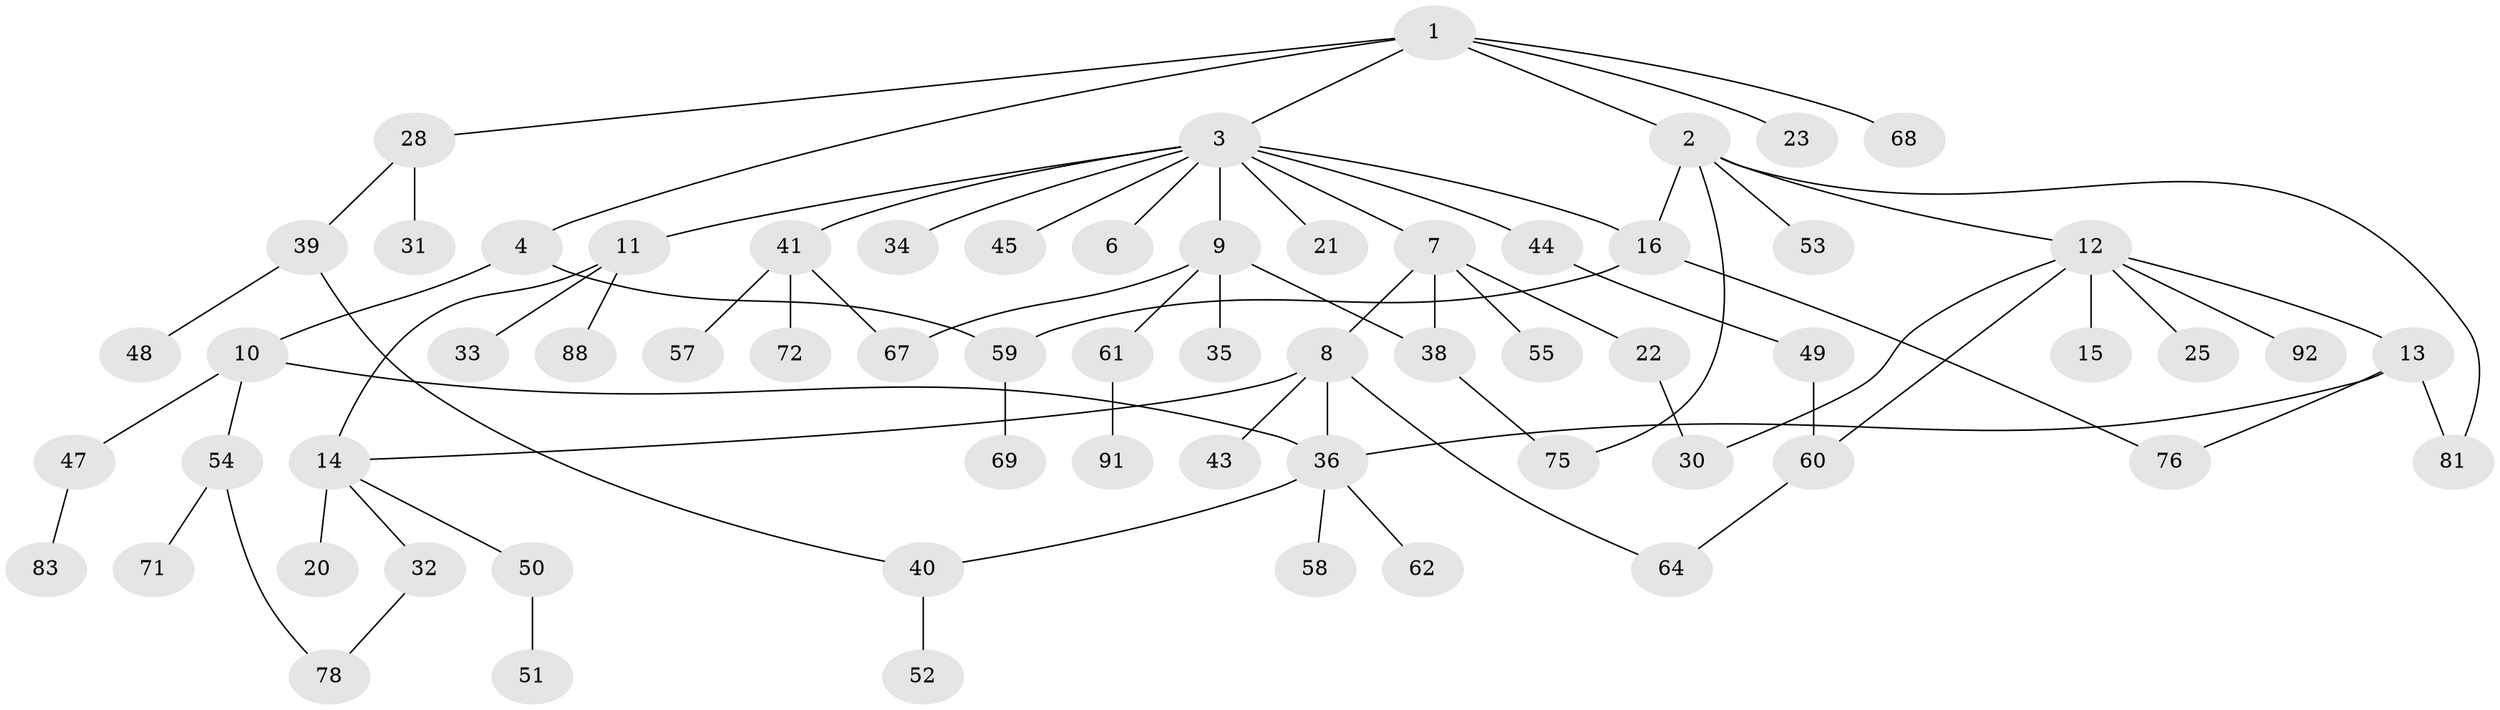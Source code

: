 // Generated by graph-tools (version 1.1) at 2025/23/03/03/25 07:23:32]
// undirected, 64 vertices, 78 edges
graph export_dot {
graph [start="1"]
  node [color=gray90,style=filled];
  1 [super="+63"];
  2 [super="+17"];
  3 [super="+5"];
  4 [super="+42"];
  6;
  7 [super="+87"];
  8 [super="+24"];
  9 [super="+73"];
  10 [super="+46"];
  11 [super="+26"];
  12 [super="+18"];
  13 [super="+90"];
  14 [super="+27"];
  15;
  16 [super="+19"];
  20;
  21;
  22;
  23;
  25;
  28 [super="+29"];
  30;
  31;
  32 [super="+37"];
  33;
  34;
  35 [super="+56"];
  36 [super="+65"];
  38 [super="+79"];
  39 [super="+74"];
  40 [super="+84"];
  41 [super="+82"];
  43;
  44;
  45;
  47 [super="+77"];
  48;
  49 [super="+85"];
  50;
  51 [super="+70"];
  52;
  53;
  54 [super="+66"];
  55;
  57;
  58 [super="+80"];
  59;
  60;
  61;
  62;
  64 [super="+86"];
  67;
  68;
  69;
  71;
  72;
  75 [super="+89"];
  76;
  78;
  81;
  83;
  88;
  91;
  92;
  1 -- 2;
  1 -- 3;
  1 -- 4;
  1 -- 23;
  1 -- 28;
  1 -- 68;
  2 -- 12;
  2 -- 16;
  2 -- 53;
  2 -- 81;
  2 -- 75;
  3 -- 7;
  3 -- 21;
  3 -- 34;
  3 -- 44;
  3 -- 6;
  3 -- 9;
  3 -- 11;
  3 -- 45;
  3 -- 41;
  3 -- 16;
  4 -- 10;
  4 -- 59;
  7 -- 8;
  7 -- 22;
  7 -- 38;
  7 -- 55;
  8 -- 14;
  8 -- 43;
  8 -- 36;
  8 -- 64;
  9 -- 35;
  9 -- 61;
  9 -- 67;
  9 -- 38;
  10 -- 36;
  10 -- 54;
  10 -- 47;
  11 -- 14;
  11 -- 88;
  11 -- 33;
  12 -- 13;
  12 -- 15;
  12 -- 25;
  12 -- 92;
  12 -- 60;
  12 -- 30;
  13 -- 76;
  13 -- 36;
  13 -- 81;
  14 -- 20;
  14 -- 32;
  14 -- 50;
  16 -- 76;
  16 -- 59;
  22 -- 30;
  28 -- 39;
  28 -- 31;
  32 -- 78;
  36 -- 40;
  36 -- 58;
  36 -- 62;
  38 -- 75;
  39 -- 48;
  39 -- 40;
  40 -- 52;
  41 -- 57;
  41 -- 67;
  41 -- 72;
  44 -- 49;
  47 -- 83;
  49 -- 60;
  50 -- 51;
  54 -- 78;
  54 -- 71;
  59 -- 69;
  60 -- 64;
  61 -- 91;
}
